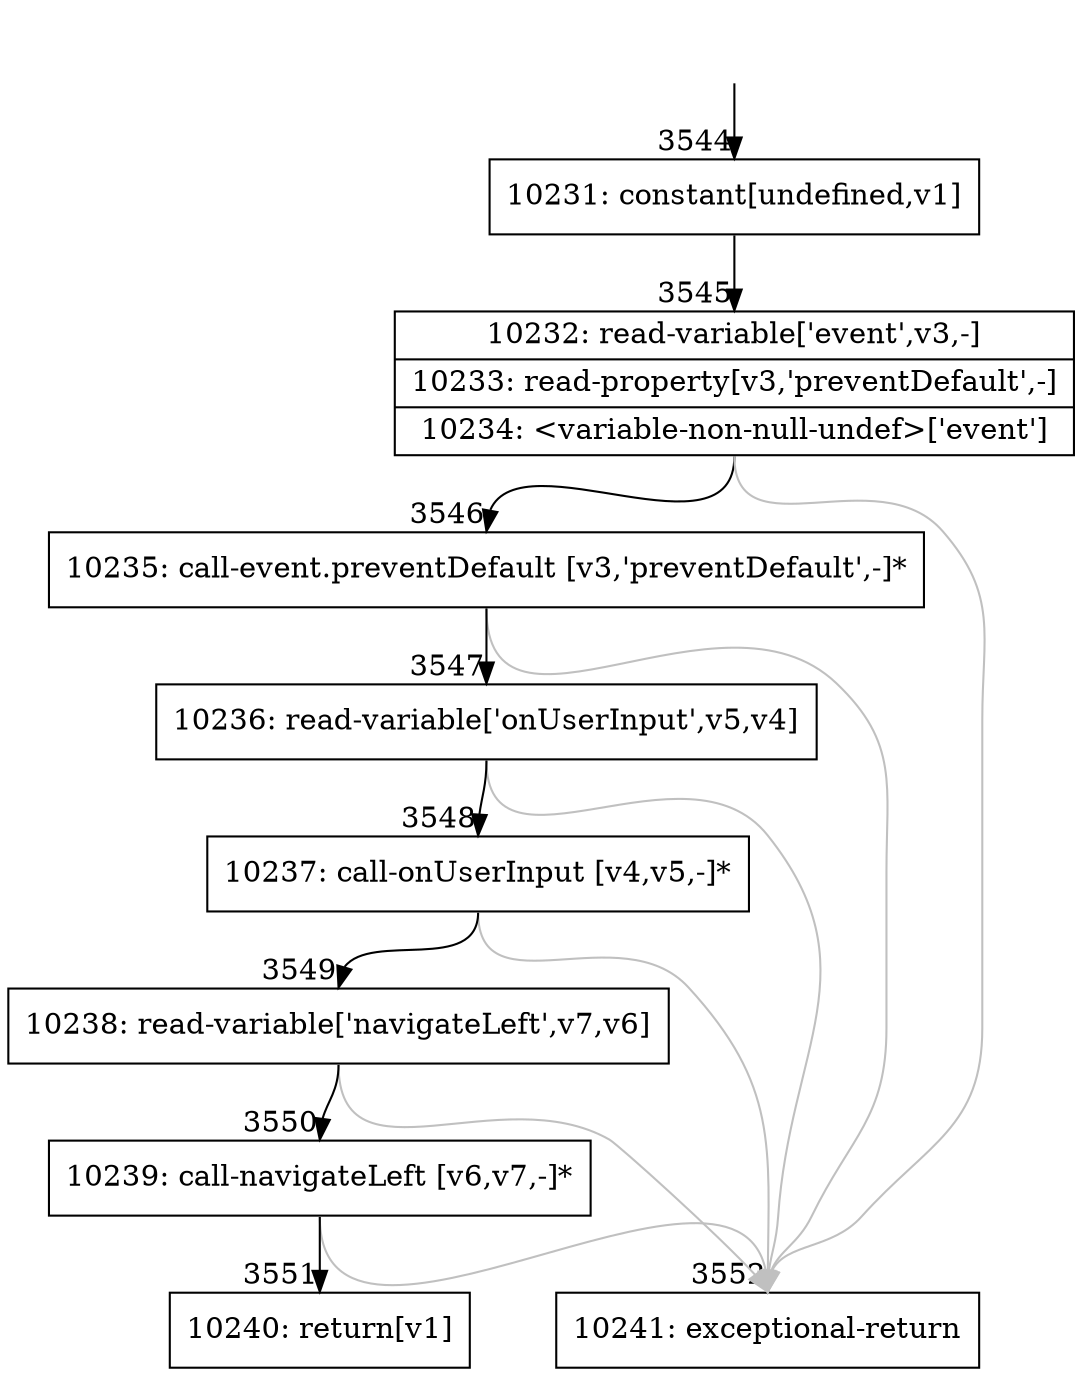 digraph {
rankdir="TD"
BB_entry204[shape=none,label=""];
BB_entry204 -> BB3544 [tailport=s, headport=n, headlabel="    3544"]
BB3544 [shape=record label="{10231: constant[undefined,v1]}" ] 
BB3544 -> BB3545 [tailport=s, headport=n, headlabel="      3545"]
BB3545 [shape=record label="{10232: read-variable['event',v3,-]|10233: read-property[v3,'preventDefault',-]|10234: \<variable-non-null-undef\>['event']}" ] 
BB3545 -> BB3546 [tailport=s, headport=n, headlabel="      3546"]
BB3545 -> BB3552 [tailport=s, headport=n, color=gray, headlabel="      3552"]
BB3546 [shape=record label="{10235: call-event.preventDefault [v3,'preventDefault',-]*}" ] 
BB3546 -> BB3547 [tailport=s, headport=n, headlabel="      3547"]
BB3546 -> BB3552 [tailport=s, headport=n, color=gray]
BB3547 [shape=record label="{10236: read-variable['onUserInput',v5,v4]}" ] 
BB3547 -> BB3548 [tailport=s, headport=n, headlabel="      3548"]
BB3547 -> BB3552 [tailport=s, headport=n, color=gray]
BB3548 [shape=record label="{10237: call-onUserInput [v4,v5,-]*}" ] 
BB3548 -> BB3549 [tailport=s, headport=n, headlabel="      3549"]
BB3548 -> BB3552 [tailport=s, headport=n, color=gray]
BB3549 [shape=record label="{10238: read-variable['navigateLeft',v7,v6]}" ] 
BB3549 -> BB3550 [tailport=s, headport=n, headlabel="      3550"]
BB3549 -> BB3552 [tailport=s, headport=n, color=gray]
BB3550 [shape=record label="{10239: call-navigateLeft [v6,v7,-]*}" ] 
BB3550 -> BB3551 [tailport=s, headport=n, headlabel="      3551"]
BB3550 -> BB3552 [tailport=s, headport=n, color=gray]
BB3551 [shape=record label="{10240: return[v1]}" ] 
BB3552 [shape=record label="{10241: exceptional-return}" ] 
//#$~ 4067
}
